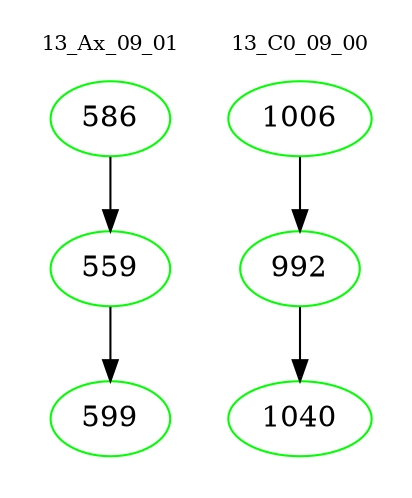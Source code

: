 digraph{
subgraph cluster_0 {
color = white
label = "13_Ax_09_01";
fontsize=10;
T0_586 [label="586", color="green"]
T0_586 -> T0_559 [color="black"]
T0_559 [label="559", color="green"]
T0_559 -> T0_599 [color="black"]
T0_599 [label="599", color="green"]
}
subgraph cluster_1 {
color = white
label = "13_C0_09_00";
fontsize=10;
T1_1006 [label="1006", color="green"]
T1_1006 -> T1_992 [color="black"]
T1_992 [label="992", color="green"]
T1_992 -> T1_1040 [color="black"]
T1_1040 [label="1040", color="green"]
}
}
